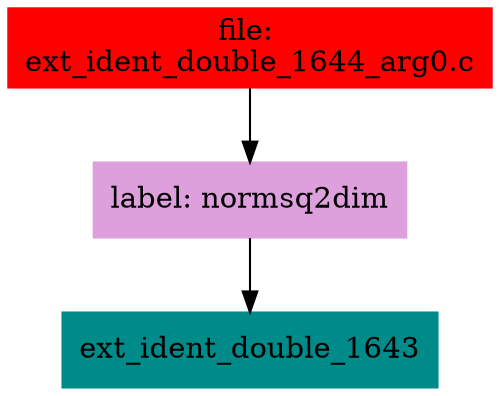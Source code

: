 digraph G {
node [shape=box]

0 [label="file: 
ext_ident_double_1644_arg0.c",color=red, style=filled]
1 [label="label: normsq2dim",color=plum, style=filled]
0 -> 1
2 [label="ext_ident_double_1643",color=cyan4, style=filled]
1 -> 2


}

